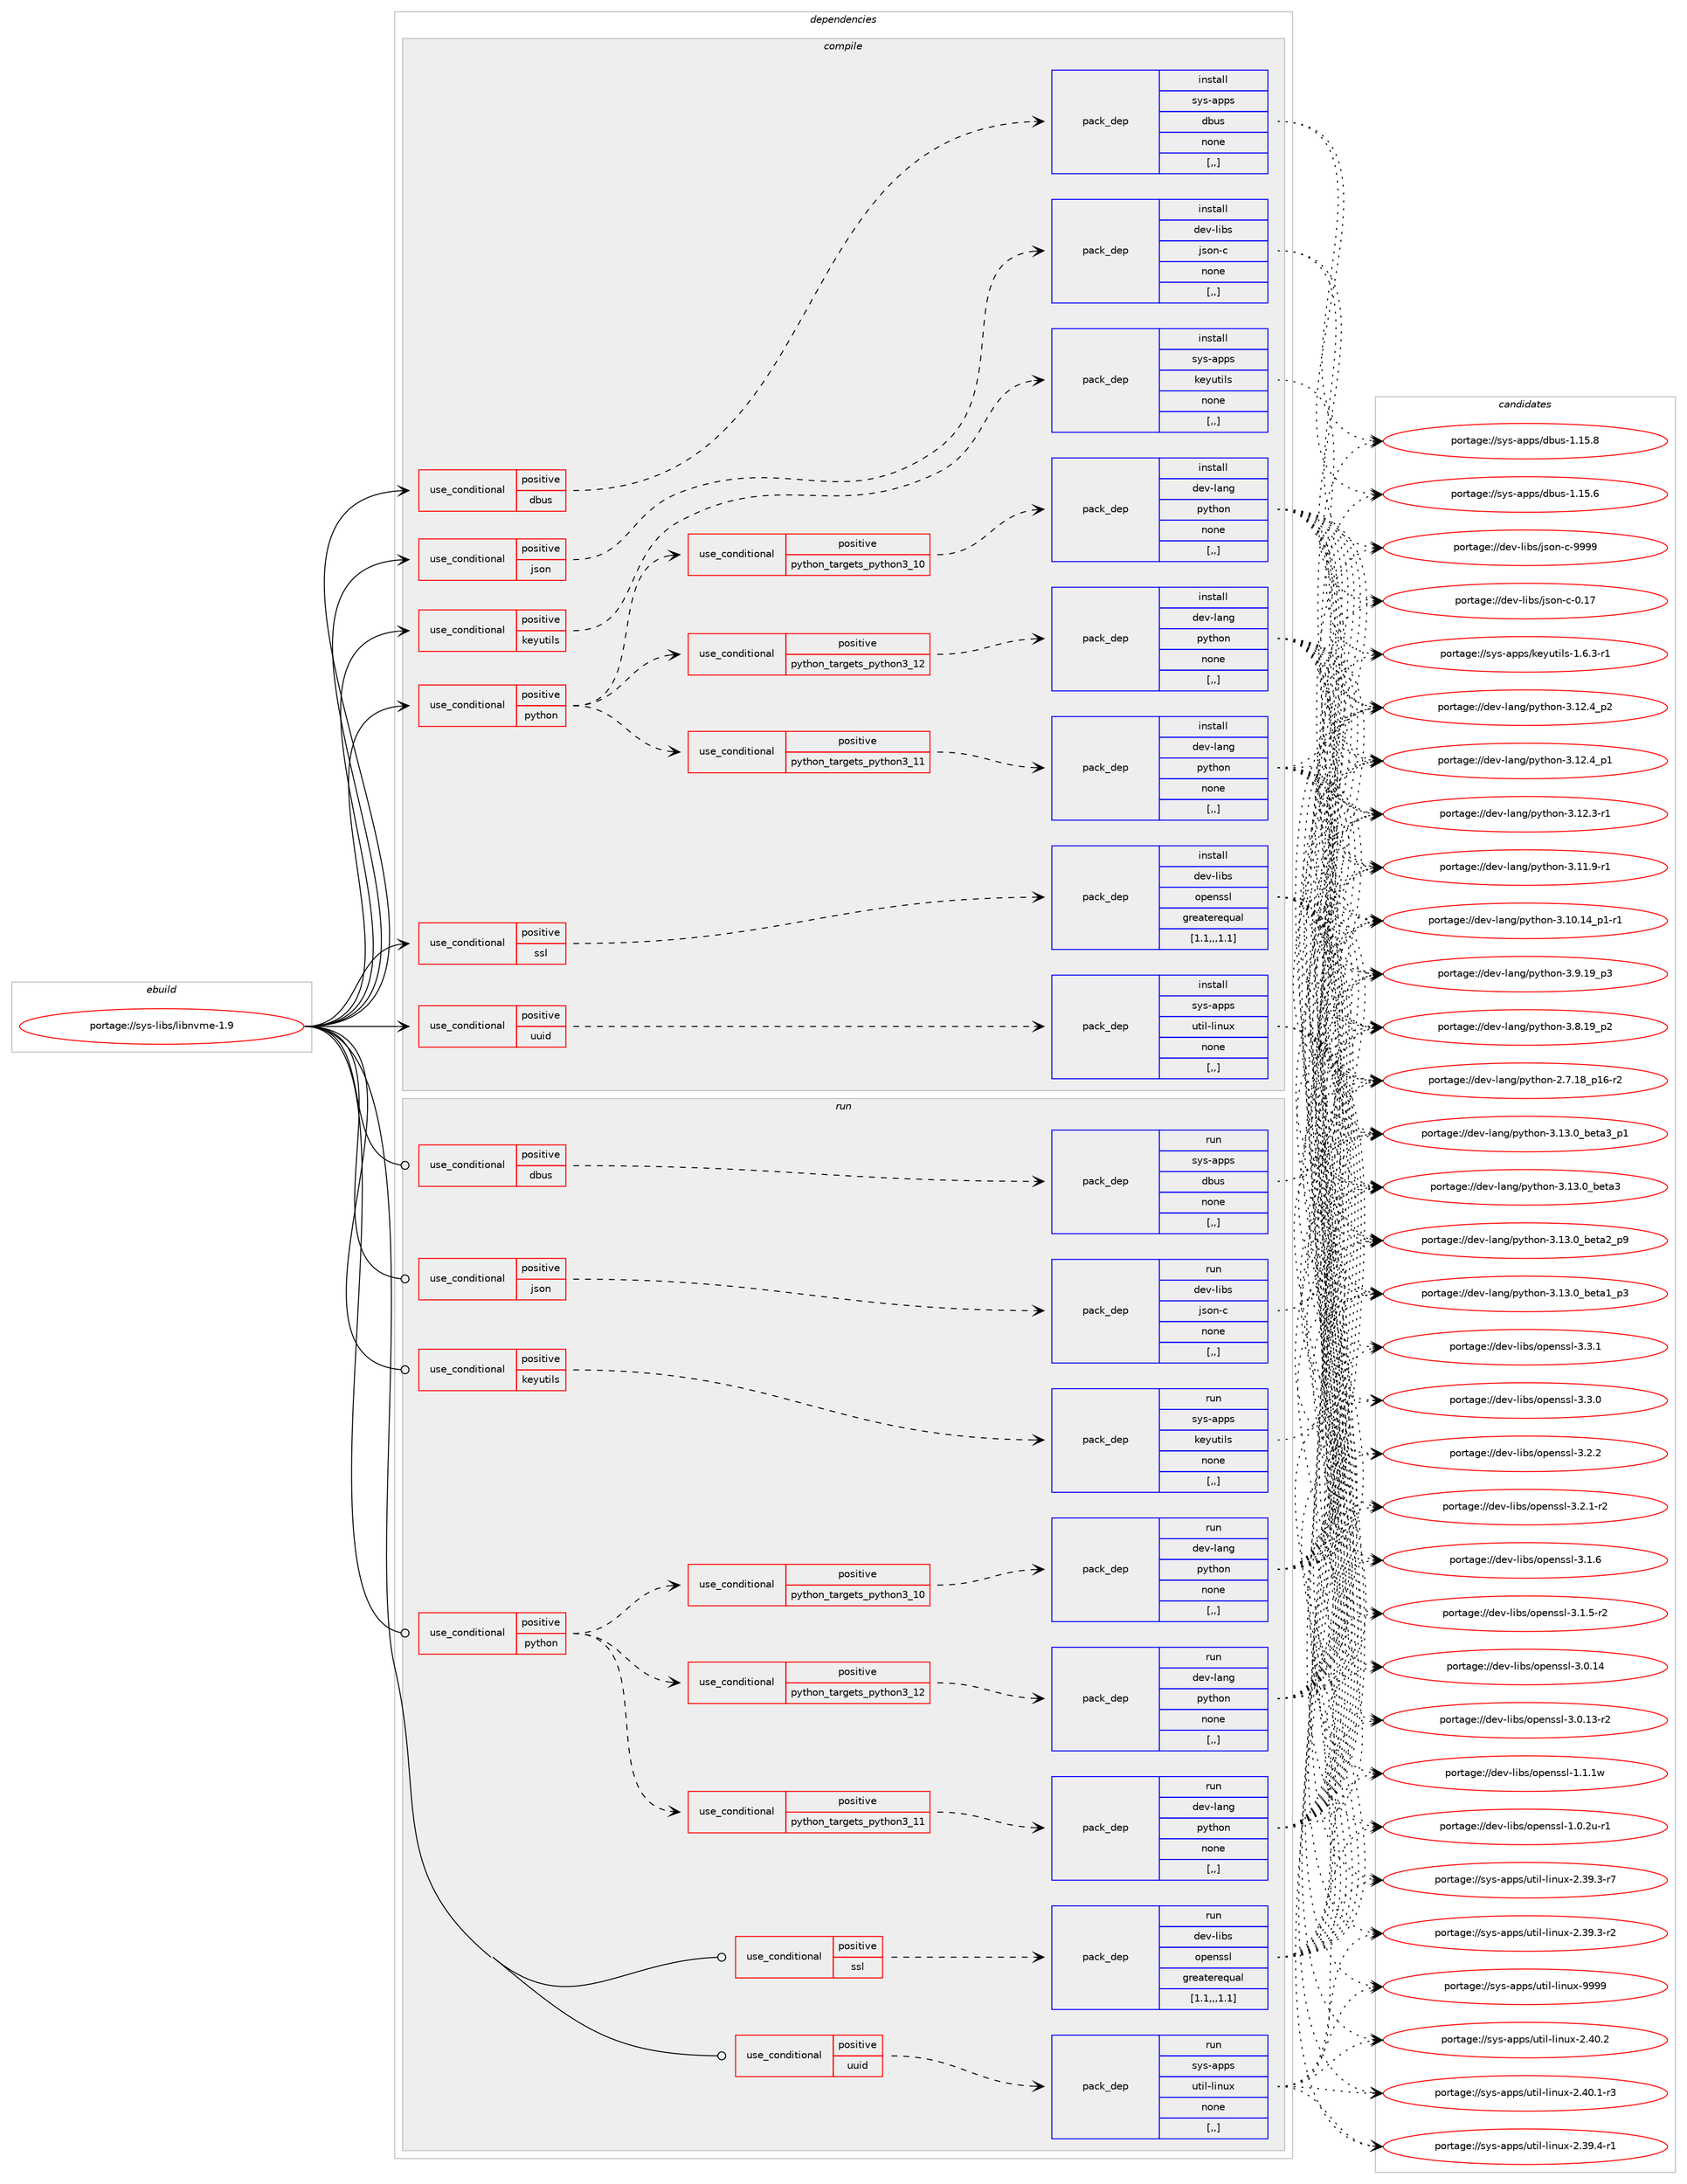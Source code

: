 digraph prolog {

# *************
# Graph options
# *************

newrank=true;
concentrate=true;
compound=true;
graph [rankdir=LR,fontname=Helvetica,fontsize=10,ranksep=1.5];#, ranksep=2.5, nodesep=0.2];
edge  [arrowhead=vee];
node  [fontname=Helvetica,fontsize=10];

# **********
# The ebuild
# **********

subgraph cluster_leftcol {
color=gray;
label=<<i>ebuild</i>>;
id [label="portage://sys-libs/libnvme-1.9", color=red, width=4, href="../sys-libs/libnvme-1.9.svg"];
}

# ****************
# The dependencies
# ****************

subgraph cluster_midcol {
color=gray;
label=<<i>dependencies</i>>;
subgraph cluster_compile {
fillcolor="#eeeeee";
style=filled;
label=<<i>compile</i>>;
subgraph cond116895 {
dependency438656 [label=<<TABLE BORDER="0" CELLBORDER="1" CELLSPACING="0" CELLPADDING="4"><TR><TD ROWSPAN="3" CELLPADDING="10">use_conditional</TD></TR><TR><TD>positive</TD></TR><TR><TD>dbus</TD></TR></TABLE>>, shape=none, color=red];
subgraph pack318756 {
dependency438657 [label=<<TABLE BORDER="0" CELLBORDER="1" CELLSPACING="0" CELLPADDING="4" WIDTH="220"><TR><TD ROWSPAN="6" CELLPADDING="30">pack_dep</TD></TR><TR><TD WIDTH="110">install</TD></TR><TR><TD>sys-apps</TD></TR><TR><TD>dbus</TD></TR><TR><TD>none</TD></TR><TR><TD>[,,]</TD></TR></TABLE>>, shape=none, color=blue];
}
dependency438656:e -> dependency438657:w [weight=20,style="dashed",arrowhead="vee"];
}
id:e -> dependency438656:w [weight=20,style="solid",arrowhead="vee"];
subgraph cond116896 {
dependency438658 [label=<<TABLE BORDER="0" CELLBORDER="1" CELLSPACING="0" CELLPADDING="4"><TR><TD ROWSPAN="3" CELLPADDING="10">use_conditional</TD></TR><TR><TD>positive</TD></TR><TR><TD>json</TD></TR></TABLE>>, shape=none, color=red];
subgraph pack318757 {
dependency438659 [label=<<TABLE BORDER="0" CELLBORDER="1" CELLSPACING="0" CELLPADDING="4" WIDTH="220"><TR><TD ROWSPAN="6" CELLPADDING="30">pack_dep</TD></TR><TR><TD WIDTH="110">install</TD></TR><TR><TD>dev-libs</TD></TR><TR><TD>json-c</TD></TR><TR><TD>none</TD></TR><TR><TD>[,,]</TD></TR></TABLE>>, shape=none, color=blue];
}
dependency438658:e -> dependency438659:w [weight=20,style="dashed",arrowhead="vee"];
}
id:e -> dependency438658:w [weight=20,style="solid",arrowhead="vee"];
subgraph cond116897 {
dependency438660 [label=<<TABLE BORDER="0" CELLBORDER="1" CELLSPACING="0" CELLPADDING="4"><TR><TD ROWSPAN="3" CELLPADDING="10">use_conditional</TD></TR><TR><TD>positive</TD></TR><TR><TD>keyutils</TD></TR></TABLE>>, shape=none, color=red];
subgraph pack318758 {
dependency438661 [label=<<TABLE BORDER="0" CELLBORDER="1" CELLSPACING="0" CELLPADDING="4" WIDTH="220"><TR><TD ROWSPAN="6" CELLPADDING="30">pack_dep</TD></TR><TR><TD WIDTH="110">install</TD></TR><TR><TD>sys-apps</TD></TR><TR><TD>keyutils</TD></TR><TR><TD>none</TD></TR><TR><TD>[,,]</TD></TR></TABLE>>, shape=none, color=blue];
}
dependency438660:e -> dependency438661:w [weight=20,style="dashed",arrowhead="vee"];
}
id:e -> dependency438660:w [weight=20,style="solid",arrowhead="vee"];
subgraph cond116898 {
dependency438662 [label=<<TABLE BORDER="0" CELLBORDER="1" CELLSPACING="0" CELLPADDING="4"><TR><TD ROWSPAN="3" CELLPADDING="10">use_conditional</TD></TR><TR><TD>positive</TD></TR><TR><TD>python</TD></TR></TABLE>>, shape=none, color=red];
subgraph cond116899 {
dependency438663 [label=<<TABLE BORDER="0" CELLBORDER="1" CELLSPACING="0" CELLPADDING="4"><TR><TD ROWSPAN="3" CELLPADDING="10">use_conditional</TD></TR><TR><TD>positive</TD></TR><TR><TD>python_targets_python3_10</TD></TR></TABLE>>, shape=none, color=red];
subgraph pack318759 {
dependency438664 [label=<<TABLE BORDER="0" CELLBORDER="1" CELLSPACING="0" CELLPADDING="4" WIDTH="220"><TR><TD ROWSPAN="6" CELLPADDING="30">pack_dep</TD></TR><TR><TD WIDTH="110">install</TD></TR><TR><TD>dev-lang</TD></TR><TR><TD>python</TD></TR><TR><TD>none</TD></TR><TR><TD>[,,]</TD></TR></TABLE>>, shape=none, color=blue];
}
dependency438663:e -> dependency438664:w [weight=20,style="dashed",arrowhead="vee"];
}
dependency438662:e -> dependency438663:w [weight=20,style="dashed",arrowhead="vee"];
subgraph cond116900 {
dependency438665 [label=<<TABLE BORDER="0" CELLBORDER="1" CELLSPACING="0" CELLPADDING="4"><TR><TD ROWSPAN="3" CELLPADDING="10">use_conditional</TD></TR><TR><TD>positive</TD></TR><TR><TD>python_targets_python3_11</TD></TR></TABLE>>, shape=none, color=red];
subgraph pack318760 {
dependency438666 [label=<<TABLE BORDER="0" CELLBORDER="1" CELLSPACING="0" CELLPADDING="4" WIDTH="220"><TR><TD ROWSPAN="6" CELLPADDING="30">pack_dep</TD></TR><TR><TD WIDTH="110">install</TD></TR><TR><TD>dev-lang</TD></TR><TR><TD>python</TD></TR><TR><TD>none</TD></TR><TR><TD>[,,]</TD></TR></TABLE>>, shape=none, color=blue];
}
dependency438665:e -> dependency438666:w [weight=20,style="dashed",arrowhead="vee"];
}
dependency438662:e -> dependency438665:w [weight=20,style="dashed",arrowhead="vee"];
subgraph cond116901 {
dependency438667 [label=<<TABLE BORDER="0" CELLBORDER="1" CELLSPACING="0" CELLPADDING="4"><TR><TD ROWSPAN="3" CELLPADDING="10">use_conditional</TD></TR><TR><TD>positive</TD></TR><TR><TD>python_targets_python3_12</TD></TR></TABLE>>, shape=none, color=red];
subgraph pack318761 {
dependency438668 [label=<<TABLE BORDER="0" CELLBORDER="1" CELLSPACING="0" CELLPADDING="4" WIDTH="220"><TR><TD ROWSPAN="6" CELLPADDING="30">pack_dep</TD></TR><TR><TD WIDTH="110">install</TD></TR><TR><TD>dev-lang</TD></TR><TR><TD>python</TD></TR><TR><TD>none</TD></TR><TR><TD>[,,]</TD></TR></TABLE>>, shape=none, color=blue];
}
dependency438667:e -> dependency438668:w [weight=20,style="dashed",arrowhead="vee"];
}
dependency438662:e -> dependency438667:w [weight=20,style="dashed",arrowhead="vee"];
}
id:e -> dependency438662:w [weight=20,style="solid",arrowhead="vee"];
subgraph cond116902 {
dependency438669 [label=<<TABLE BORDER="0" CELLBORDER="1" CELLSPACING="0" CELLPADDING="4"><TR><TD ROWSPAN="3" CELLPADDING="10">use_conditional</TD></TR><TR><TD>positive</TD></TR><TR><TD>ssl</TD></TR></TABLE>>, shape=none, color=red];
subgraph pack318762 {
dependency438670 [label=<<TABLE BORDER="0" CELLBORDER="1" CELLSPACING="0" CELLPADDING="4" WIDTH="220"><TR><TD ROWSPAN="6" CELLPADDING="30">pack_dep</TD></TR><TR><TD WIDTH="110">install</TD></TR><TR><TD>dev-libs</TD></TR><TR><TD>openssl</TD></TR><TR><TD>greaterequal</TD></TR><TR><TD>[1.1,,,1.1]</TD></TR></TABLE>>, shape=none, color=blue];
}
dependency438669:e -> dependency438670:w [weight=20,style="dashed",arrowhead="vee"];
}
id:e -> dependency438669:w [weight=20,style="solid",arrowhead="vee"];
subgraph cond116903 {
dependency438671 [label=<<TABLE BORDER="0" CELLBORDER="1" CELLSPACING="0" CELLPADDING="4"><TR><TD ROWSPAN="3" CELLPADDING="10">use_conditional</TD></TR><TR><TD>positive</TD></TR><TR><TD>uuid</TD></TR></TABLE>>, shape=none, color=red];
subgraph pack318763 {
dependency438672 [label=<<TABLE BORDER="0" CELLBORDER="1" CELLSPACING="0" CELLPADDING="4" WIDTH="220"><TR><TD ROWSPAN="6" CELLPADDING="30">pack_dep</TD></TR><TR><TD WIDTH="110">install</TD></TR><TR><TD>sys-apps</TD></TR><TR><TD>util-linux</TD></TR><TR><TD>none</TD></TR><TR><TD>[,,]</TD></TR></TABLE>>, shape=none, color=blue];
}
dependency438671:e -> dependency438672:w [weight=20,style="dashed",arrowhead="vee"];
}
id:e -> dependency438671:w [weight=20,style="solid",arrowhead="vee"];
}
subgraph cluster_compileandrun {
fillcolor="#eeeeee";
style=filled;
label=<<i>compile and run</i>>;
}
subgraph cluster_run {
fillcolor="#eeeeee";
style=filled;
label=<<i>run</i>>;
subgraph cond116904 {
dependency438673 [label=<<TABLE BORDER="0" CELLBORDER="1" CELLSPACING="0" CELLPADDING="4"><TR><TD ROWSPAN="3" CELLPADDING="10">use_conditional</TD></TR><TR><TD>positive</TD></TR><TR><TD>dbus</TD></TR></TABLE>>, shape=none, color=red];
subgraph pack318764 {
dependency438674 [label=<<TABLE BORDER="0" CELLBORDER="1" CELLSPACING="0" CELLPADDING="4" WIDTH="220"><TR><TD ROWSPAN="6" CELLPADDING="30">pack_dep</TD></TR><TR><TD WIDTH="110">run</TD></TR><TR><TD>sys-apps</TD></TR><TR><TD>dbus</TD></TR><TR><TD>none</TD></TR><TR><TD>[,,]</TD></TR></TABLE>>, shape=none, color=blue];
}
dependency438673:e -> dependency438674:w [weight=20,style="dashed",arrowhead="vee"];
}
id:e -> dependency438673:w [weight=20,style="solid",arrowhead="odot"];
subgraph cond116905 {
dependency438675 [label=<<TABLE BORDER="0" CELLBORDER="1" CELLSPACING="0" CELLPADDING="4"><TR><TD ROWSPAN="3" CELLPADDING="10">use_conditional</TD></TR><TR><TD>positive</TD></TR><TR><TD>json</TD></TR></TABLE>>, shape=none, color=red];
subgraph pack318765 {
dependency438676 [label=<<TABLE BORDER="0" CELLBORDER="1" CELLSPACING="0" CELLPADDING="4" WIDTH="220"><TR><TD ROWSPAN="6" CELLPADDING="30">pack_dep</TD></TR><TR><TD WIDTH="110">run</TD></TR><TR><TD>dev-libs</TD></TR><TR><TD>json-c</TD></TR><TR><TD>none</TD></TR><TR><TD>[,,]</TD></TR></TABLE>>, shape=none, color=blue];
}
dependency438675:e -> dependency438676:w [weight=20,style="dashed",arrowhead="vee"];
}
id:e -> dependency438675:w [weight=20,style="solid",arrowhead="odot"];
subgraph cond116906 {
dependency438677 [label=<<TABLE BORDER="0" CELLBORDER="1" CELLSPACING="0" CELLPADDING="4"><TR><TD ROWSPAN="3" CELLPADDING="10">use_conditional</TD></TR><TR><TD>positive</TD></TR><TR><TD>keyutils</TD></TR></TABLE>>, shape=none, color=red];
subgraph pack318766 {
dependency438678 [label=<<TABLE BORDER="0" CELLBORDER="1" CELLSPACING="0" CELLPADDING="4" WIDTH="220"><TR><TD ROWSPAN="6" CELLPADDING="30">pack_dep</TD></TR><TR><TD WIDTH="110">run</TD></TR><TR><TD>sys-apps</TD></TR><TR><TD>keyutils</TD></TR><TR><TD>none</TD></TR><TR><TD>[,,]</TD></TR></TABLE>>, shape=none, color=blue];
}
dependency438677:e -> dependency438678:w [weight=20,style="dashed",arrowhead="vee"];
}
id:e -> dependency438677:w [weight=20,style="solid",arrowhead="odot"];
subgraph cond116907 {
dependency438679 [label=<<TABLE BORDER="0" CELLBORDER="1" CELLSPACING="0" CELLPADDING="4"><TR><TD ROWSPAN="3" CELLPADDING="10">use_conditional</TD></TR><TR><TD>positive</TD></TR><TR><TD>python</TD></TR></TABLE>>, shape=none, color=red];
subgraph cond116908 {
dependency438680 [label=<<TABLE BORDER="0" CELLBORDER="1" CELLSPACING="0" CELLPADDING="4"><TR><TD ROWSPAN="3" CELLPADDING="10">use_conditional</TD></TR><TR><TD>positive</TD></TR><TR><TD>python_targets_python3_10</TD></TR></TABLE>>, shape=none, color=red];
subgraph pack318767 {
dependency438681 [label=<<TABLE BORDER="0" CELLBORDER="1" CELLSPACING="0" CELLPADDING="4" WIDTH="220"><TR><TD ROWSPAN="6" CELLPADDING="30">pack_dep</TD></TR><TR><TD WIDTH="110">run</TD></TR><TR><TD>dev-lang</TD></TR><TR><TD>python</TD></TR><TR><TD>none</TD></TR><TR><TD>[,,]</TD></TR></TABLE>>, shape=none, color=blue];
}
dependency438680:e -> dependency438681:w [weight=20,style="dashed",arrowhead="vee"];
}
dependency438679:e -> dependency438680:w [weight=20,style="dashed",arrowhead="vee"];
subgraph cond116909 {
dependency438682 [label=<<TABLE BORDER="0" CELLBORDER="1" CELLSPACING="0" CELLPADDING="4"><TR><TD ROWSPAN="3" CELLPADDING="10">use_conditional</TD></TR><TR><TD>positive</TD></TR><TR><TD>python_targets_python3_11</TD></TR></TABLE>>, shape=none, color=red];
subgraph pack318768 {
dependency438683 [label=<<TABLE BORDER="0" CELLBORDER="1" CELLSPACING="0" CELLPADDING="4" WIDTH="220"><TR><TD ROWSPAN="6" CELLPADDING="30">pack_dep</TD></TR><TR><TD WIDTH="110">run</TD></TR><TR><TD>dev-lang</TD></TR><TR><TD>python</TD></TR><TR><TD>none</TD></TR><TR><TD>[,,]</TD></TR></TABLE>>, shape=none, color=blue];
}
dependency438682:e -> dependency438683:w [weight=20,style="dashed",arrowhead="vee"];
}
dependency438679:e -> dependency438682:w [weight=20,style="dashed",arrowhead="vee"];
subgraph cond116910 {
dependency438684 [label=<<TABLE BORDER="0" CELLBORDER="1" CELLSPACING="0" CELLPADDING="4"><TR><TD ROWSPAN="3" CELLPADDING="10">use_conditional</TD></TR><TR><TD>positive</TD></TR><TR><TD>python_targets_python3_12</TD></TR></TABLE>>, shape=none, color=red];
subgraph pack318769 {
dependency438685 [label=<<TABLE BORDER="0" CELLBORDER="1" CELLSPACING="0" CELLPADDING="4" WIDTH="220"><TR><TD ROWSPAN="6" CELLPADDING="30">pack_dep</TD></TR><TR><TD WIDTH="110">run</TD></TR><TR><TD>dev-lang</TD></TR><TR><TD>python</TD></TR><TR><TD>none</TD></TR><TR><TD>[,,]</TD></TR></TABLE>>, shape=none, color=blue];
}
dependency438684:e -> dependency438685:w [weight=20,style="dashed",arrowhead="vee"];
}
dependency438679:e -> dependency438684:w [weight=20,style="dashed",arrowhead="vee"];
}
id:e -> dependency438679:w [weight=20,style="solid",arrowhead="odot"];
subgraph cond116911 {
dependency438686 [label=<<TABLE BORDER="0" CELLBORDER="1" CELLSPACING="0" CELLPADDING="4"><TR><TD ROWSPAN="3" CELLPADDING="10">use_conditional</TD></TR><TR><TD>positive</TD></TR><TR><TD>ssl</TD></TR></TABLE>>, shape=none, color=red];
subgraph pack318770 {
dependency438687 [label=<<TABLE BORDER="0" CELLBORDER="1" CELLSPACING="0" CELLPADDING="4" WIDTH="220"><TR><TD ROWSPAN="6" CELLPADDING="30">pack_dep</TD></TR><TR><TD WIDTH="110">run</TD></TR><TR><TD>dev-libs</TD></TR><TR><TD>openssl</TD></TR><TR><TD>greaterequal</TD></TR><TR><TD>[1.1,,,1.1]</TD></TR></TABLE>>, shape=none, color=blue];
}
dependency438686:e -> dependency438687:w [weight=20,style="dashed",arrowhead="vee"];
}
id:e -> dependency438686:w [weight=20,style="solid",arrowhead="odot"];
subgraph cond116912 {
dependency438688 [label=<<TABLE BORDER="0" CELLBORDER="1" CELLSPACING="0" CELLPADDING="4"><TR><TD ROWSPAN="3" CELLPADDING="10">use_conditional</TD></TR><TR><TD>positive</TD></TR><TR><TD>uuid</TD></TR></TABLE>>, shape=none, color=red];
subgraph pack318771 {
dependency438689 [label=<<TABLE BORDER="0" CELLBORDER="1" CELLSPACING="0" CELLPADDING="4" WIDTH="220"><TR><TD ROWSPAN="6" CELLPADDING="30">pack_dep</TD></TR><TR><TD WIDTH="110">run</TD></TR><TR><TD>sys-apps</TD></TR><TR><TD>util-linux</TD></TR><TR><TD>none</TD></TR><TR><TD>[,,]</TD></TR></TABLE>>, shape=none, color=blue];
}
dependency438688:e -> dependency438689:w [weight=20,style="dashed",arrowhead="vee"];
}
id:e -> dependency438688:w [weight=20,style="solid",arrowhead="odot"];
}
}

# **************
# The candidates
# **************

subgraph cluster_choices {
rank=same;
color=gray;
label=<<i>candidates</i>>;

subgraph choice318756 {
color=black;
nodesep=1;
choice1151211154597112112115471009811711545494649534656 [label="portage://sys-apps/dbus-1.15.8", color=red, width=4,href="../sys-apps/dbus-1.15.8.svg"];
choice1151211154597112112115471009811711545494649534654 [label="portage://sys-apps/dbus-1.15.6", color=red, width=4,href="../sys-apps/dbus-1.15.6.svg"];
dependency438657:e -> choice1151211154597112112115471009811711545494649534656:w [style=dotted,weight="100"];
dependency438657:e -> choice1151211154597112112115471009811711545494649534654:w [style=dotted,weight="100"];
}
subgraph choice318757 {
color=black;
nodesep=1;
choice10010111845108105981154710611511111045994557575757 [label="portage://dev-libs/json-c-9999", color=red, width=4,href="../dev-libs/json-c-9999.svg"];
choice10010111845108105981154710611511111045994548464955 [label="portage://dev-libs/json-c-0.17", color=red, width=4,href="../dev-libs/json-c-0.17.svg"];
dependency438659:e -> choice10010111845108105981154710611511111045994557575757:w [style=dotted,weight="100"];
dependency438659:e -> choice10010111845108105981154710611511111045994548464955:w [style=dotted,weight="100"];
}
subgraph choice318758 {
color=black;
nodesep=1;
choice1151211154597112112115471071011211171161051081154549465446514511449 [label="portage://sys-apps/keyutils-1.6.3-r1", color=red, width=4,href="../sys-apps/keyutils-1.6.3-r1.svg"];
dependency438661:e -> choice1151211154597112112115471071011211171161051081154549465446514511449:w [style=dotted,weight="100"];
}
subgraph choice318759 {
color=black;
nodesep=1;
choice10010111845108971101034711212111610411111045514649514648959810111697519511249 [label="portage://dev-lang/python-3.13.0_beta3_p1", color=red, width=4,href="../dev-lang/python-3.13.0_beta3_p1.svg"];
choice1001011184510897110103471121211161041111104551464951464895981011169751 [label="portage://dev-lang/python-3.13.0_beta3", color=red, width=4,href="../dev-lang/python-3.13.0_beta3.svg"];
choice10010111845108971101034711212111610411111045514649514648959810111697509511257 [label="portage://dev-lang/python-3.13.0_beta2_p9", color=red, width=4,href="../dev-lang/python-3.13.0_beta2_p9.svg"];
choice10010111845108971101034711212111610411111045514649514648959810111697499511251 [label="portage://dev-lang/python-3.13.0_beta1_p3", color=red, width=4,href="../dev-lang/python-3.13.0_beta1_p3.svg"];
choice100101118451089711010347112121116104111110455146495046529511250 [label="portage://dev-lang/python-3.12.4_p2", color=red, width=4,href="../dev-lang/python-3.12.4_p2.svg"];
choice100101118451089711010347112121116104111110455146495046529511249 [label="portage://dev-lang/python-3.12.4_p1", color=red, width=4,href="../dev-lang/python-3.12.4_p1.svg"];
choice100101118451089711010347112121116104111110455146495046514511449 [label="portage://dev-lang/python-3.12.3-r1", color=red, width=4,href="../dev-lang/python-3.12.3-r1.svg"];
choice100101118451089711010347112121116104111110455146494946574511449 [label="portage://dev-lang/python-3.11.9-r1", color=red, width=4,href="../dev-lang/python-3.11.9-r1.svg"];
choice100101118451089711010347112121116104111110455146494846495295112494511449 [label="portage://dev-lang/python-3.10.14_p1-r1", color=red, width=4,href="../dev-lang/python-3.10.14_p1-r1.svg"];
choice100101118451089711010347112121116104111110455146574649579511251 [label="portage://dev-lang/python-3.9.19_p3", color=red, width=4,href="../dev-lang/python-3.9.19_p3.svg"];
choice100101118451089711010347112121116104111110455146564649579511250 [label="portage://dev-lang/python-3.8.19_p2", color=red, width=4,href="../dev-lang/python-3.8.19_p2.svg"];
choice100101118451089711010347112121116104111110455046554649569511249544511450 [label="portage://dev-lang/python-2.7.18_p16-r2", color=red, width=4,href="../dev-lang/python-2.7.18_p16-r2.svg"];
dependency438664:e -> choice10010111845108971101034711212111610411111045514649514648959810111697519511249:w [style=dotted,weight="100"];
dependency438664:e -> choice1001011184510897110103471121211161041111104551464951464895981011169751:w [style=dotted,weight="100"];
dependency438664:e -> choice10010111845108971101034711212111610411111045514649514648959810111697509511257:w [style=dotted,weight="100"];
dependency438664:e -> choice10010111845108971101034711212111610411111045514649514648959810111697499511251:w [style=dotted,weight="100"];
dependency438664:e -> choice100101118451089711010347112121116104111110455146495046529511250:w [style=dotted,weight="100"];
dependency438664:e -> choice100101118451089711010347112121116104111110455146495046529511249:w [style=dotted,weight="100"];
dependency438664:e -> choice100101118451089711010347112121116104111110455146495046514511449:w [style=dotted,weight="100"];
dependency438664:e -> choice100101118451089711010347112121116104111110455146494946574511449:w [style=dotted,weight="100"];
dependency438664:e -> choice100101118451089711010347112121116104111110455146494846495295112494511449:w [style=dotted,weight="100"];
dependency438664:e -> choice100101118451089711010347112121116104111110455146574649579511251:w [style=dotted,weight="100"];
dependency438664:e -> choice100101118451089711010347112121116104111110455146564649579511250:w [style=dotted,weight="100"];
dependency438664:e -> choice100101118451089711010347112121116104111110455046554649569511249544511450:w [style=dotted,weight="100"];
}
subgraph choice318760 {
color=black;
nodesep=1;
choice10010111845108971101034711212111610411111045514649514648959810111697519511249 [label="portage://dev-lang/python-3.13.0_beta3_p1", color=red, width=4,href="../dev-lang/python-3.13.0_beta3_p1.svg"];
choice1001011184510897110103471121211161041111104551464951464895981011169751 [label="portage://dev-lang/python-3.13.0_beta3", color=red, width=4,href="../dev-lang/python-3.13.0_beta3.svg"];
choice10010111845108971101034711212111610411111045514649514648959810111697509511257 [label="portage://dev-lang/python-3.13.0_beta2_p9", color=red, width=4,href="../dev-lang/python-3.13.0_beta2_p9.svg"];
choice10010111845108971101034711212111610411111045514649514648959810111697499511251 [label="portage://dev-lang/python-3.13.0_beta1_p3", color=red, width=4,href="../dev-lang/python-3.13.0_beta1_p3.svg"];
choice100101118451089711010347112121116104111110455146495046529511250 [label="portage://dev-lang/python-3.12.4_p2", color=red, width=4,href="../dev-lang/python-3.12.4_p2.svg"];
choice100101118451089711010347112121116104111110455146495046529511249 [label="portage://dev-lang/python-3.12.4_p1", color=red, width=4,href="../dev-lang/python-3.12.4_p1.svg"];
choice100101118451089711010347112121116104111110455146495046514511449 [label="portage://dev-lang/python-3.12.3-r1", color=red, width=4,href="../dev-lang/python-3.12.3-r1.svg"];
choice100101118451089711010347112121116104111110455146494946574511449 [label="portage://dev-lang/python-3.11.9-r1", color=red, width=4,href="../dev-lang/python-3.11.9-r1.svg"];
choice100101118451089711010347112121116104111110455146494846495295112494511449 [label="portage://dev-lang/python-3.10.14_p1-r1", color=red, width=4,href="../dev-lang/python-3.10.14_p1-r1.svg"];
choice100101118451089711010347112121116104111110455146574649579511251 [label="portage://dev-lang/python-3.9.19_p3", color=red, width=4,href="../dev-lang/python-3.9.19_p3.svg"];
choice100101118451089711010347112121116104111110455146564649579511250 [label="portage://dev-lang/python-3.8.19_p2", color=red, width=4,href="../dev-lang/python-3.8.19_p2.svg"];
choice100101118451089711010347112121116104111110455046554649569511249544511450 [label="portage://dev-lang/python-2.7.18_p16-r2", color=red, width=4,href="../dev-lang/python-2.7.18_p16-r2.svg"];
dependency438666:e -> choice10010111845108971101034711212111610411111045514649514648959810111697519511249:w [style=dotted,weight="100"];
dependency438666:e -> choice1001011184510897110103471121211161041111104551464951464895981011169751:w [style=dotted,weight="100"];
dependency438666:e -> choice10010111845108971101034711212111610411111045514649514648959810111697509511257:w [style=dotted,weight="100"];
dependency438666:e -> choice10010111845108971101034711212111610411111045514649514648959810111697499511251:w [style=dotted,weight="100"];
dependency438666:e -> choice100101118451089711010347112121116104111110455146495046529511250:w [style=dotted,weight="100"];
dependency438666:e -> choice100101118451089711010347112121116104111110455146495046529511249:w [style=dotted,weight="100"];
dependency438666:e -> choice100101118451089711010347112121116104111110455146495046514511449:w [style=dotted,weight="100"];
dependency438666:e -> choice100101118451089711010347112121116104111110455146494946574511449:w [style=dotted,weight="100"];
dependency438666:e -> choice100101118451089711010347112121116104111110455146494846495295112494511449:w [style=dotted,weight="100"];
dependency438666:e -> choice100101118451089711010347112121116104111110455146574649579511251:w [style=dotted,weight="100"];
dependency438666:e -> choice100101118451089711010347112121116104111110455146564649579511250:w [style=dotted,weight="100"];
dependency438666:e -> choice100101118451089711010347112121116104111110455046554649569511249544511450:w [style=dotted,weight="100"];
}
subgraph choice318761 {
color=black;
nodesep=1;
choice10010111845108971101034711212111610411111045514649514648959810111697519511249 [label="portage://dev-lang/python-3.13.0_beta3_p1", color=red, width=4,href="../dev-lang/python-3.13.0_beta3_p1.svg"];
choice1001011184510897110103471121211161041111104551464951464895981011169751 [label="portage://dev-lang/python-3.13.0_beta3", color=red, width=4,href="../dev-lang/python-3.13.0_beta3.svg"];
choice10010111845108971101034711212111610411111045514649514648959810111697509511257 [label="portage://dev-lang/python-3.13.0_beta2_p9", color=red, width=4,href="../dev-lang/python-3.13.0_beta2_p9.svg"];
choice10010111845108971101034711212111610411111045514649514648959810111697499511251 [label="portage://dev-lang/python-3.13.0_beta1_p3", color=red, width=4,href="../dev-lang/python-3.13.0_beta1_p3.svg"];
choice100101118451089711010347112121116104111110455146495046529511250 [label="portage://dev-lang/python-3.12.4_p2", color=red, width=4,href="../dev-lang/python-3.12.4_p2.svg"];
choice100101118451089711010347112121116104111110455146495046529511249 [label="portage://dev-lang/python-3.12.4_p1", color=red, width=4,href="../dev-lang/python-3.12.4_p1.svg"];
choice100101118451089711010347112121116104111110455146495046514511449 [label="portage://dev-lang/python-3.12.3-r1", color=red, width=4,href="../dev-lang/python-3.12.3-r1.svg"];
choice100101118451089711010347112121116104111110455146494946574511449 [label="portage://dev-lang/python-3.11.9-r1", color=red, width=4,href="../dev-lang/python-3.11.9-r1.svg"];
choice100101118451089711010347112121116104111110455146494846495295112494511449 [label="portage://dev-lang/python-3.10.14_p1-r1", color=red, width=4,href="../dev-lang/python-3.10.14_p1-r1.svg"];
choice100101118451089711010347112121116104111110455146574649579511251 [label="portage://dev-lang/python-3.9.19_p3", color=red, width=4,href="../dev-lang/python-3.9.19_p3.svg"];
choice100101118451089711010347112121116104111110455146564649579511250 [label="portage://dev-lang/python-3.8.19_p2", color=red, width=4,href="../dev-lang/python-3.8.19_p2.svg"];
choice100101118451089711010347112121116104111110455046554649569511249544511450 [label="portage://dev-lang/python-2.7.18_p16-r2", color=red, width=4,href="../dev-lang/python-2.7.18_p16-r2.svg"];
dependency438668:e -> choice10010111845108971101034711212111610411111045514649514648959810111697519511249:w [style=dotted,weight="100"];
dependency438668:e -> choice1001011184510897110103471121211161041111104551464951464895981011169751:w [style=dotted,weight="100"];
dependency438668:e -> choice10010111845108971101034711212111610411111045514649514648959810111697509511257:w [style=dotted,weight="100"];
dependency438668:e -> choice10010111845108971101034711212111610411111045514649514648959810111697499511251:w [style=dotted,weight="100"];
dependency438668:e -> choice100101118451089711010347112121116104111110455146495046529511250:w [style=dotted,weight="100"];
dependency438668:e -> choice100101118451089711010347112121116104111110455146495046529511249:w [style=dotted,weight="100"];
dependency438668:e -> choice100101118451089711010347112121116104111110455146495046514511449:w [style=dotted,weight="100"];
dependency438668:e -> choice100101118451089711010347112121116104111110455146494946574511449:w [style=dotted,weight="100"];
dependency438668:e -> choice100101118451089711010347112121116104111110455146494846495295112494511449:w [style=dotted,weight="100"];
dependency438668:e -> choice100101118451089711010347112121116104111110455146574649579511251:w [style=dotted,weight="100"];
dependency438668:e -> choice100101118451089711010347112121116104111110455146564649579511250:w [style=dotted,weight="100"];
dependency438668:e -> choice100101118451089711010347112121116104111110455046554649569511249544511450:w [style=dotted,weight="100"];
}
subgraph choice318762 {
color=black;
nodesep=1;
choice100101118451081059811547111112101110115115108455146514649 [label="portage://dev-libs/openssl-3.3.1", color=red, width=4,href="../dev-libs/openssl-3.3.1.svg"];
choice100101118451081059811547111112101110115115108455146514648 [label="portage://dev-libs/openssl-3.3.0", color=red, width=4,href="../dev-libs/openssl-3.3.0.svg"];
choice100101118451081059811547111112101110115115108455146504650 [label="portage://dev-libs/openssl-3.2.2", color=red, width=4,href="../dev-libs/openssl-3.2.2.svg"];
choice1001011184510810598115471111121011101151151084551465046494511450 [label="portage://dev-libs/openssl-3.2.1-r2", color=red, width=4,href="../dev-libs/openssl-3.2.1-r2.svg"];
choice100101118451081059811547111112101110115115108455146494654 [label="portage://dev-libs/openssl-3.1.6", color=red, width=4,href="../dev-libs/openssl-3.1.6.svg"];
choice1001011184510810598115471111121011101151151084551464946534511450 [label="portage://dev-libs/openssl-3.1.5-r2", color=red, width=4,href="../dev-libs/openssl-3.1.5-r2.svg"];
choice10010111845108105981154711111210111011511510845514648464952 [label="portage://dev-libs/openssl-3.0.14", color=red, width=4,href="../dev-libs/openssl-3.0.14.svg"];
choice100101118451081059811547111112101110115115108455146484649514511450 [label="portage://dev-libs/openssl-3.0.13-r2", color=red, width=4,href="../dev-libs/openssl-3.0.13-r2.svg"];
choice100101118451081059811547111112101110115115108454946494649119 [label="portage://dev-libs/openssl-1.1.1w", color=red, width=4,href="../dev-libs/openssl-1.1.1w.svg"];
choice1001011184510810598115471111121011101151151084549464846501174511449 [label="portage://dev-libs/openssl-1.0.2u-r1", color=red, width=4,href="../dev-libs/openssl-1.0.2u-r1.svg"];
dependency438670:e -> choice100101118451081059811547111112101110115115108455146514649:w [style=dotted,weight="100"];
dependency438670:e -> choice100101118451081059811547111112101110115115108455146514648:w [style=dotted,weight="100"];
dependency438670:e -> choice100101118451081059811547111112101110115115108455146504650:w [style=dotted,weight="100"];
dependency438670:e -> choice1001011184510810598115471111121011101151151084551465046494511450:w [style=dotted,weight="100"];
dependency438670:e -> choice100101118451081059811547111112101110115115108455146494654:w [style=dotted,weight="100"];
dependency438670:e -> choice1001011184510810598115471111121011101151151084551464946534511450:w [style=dotted,weight="100"];
dependency438670:e -> choice10010111845108105981154711111210111011511510845514648464952:w [style=dotted,weight="100"];
dependency438670:e -> choice100101118451081059811547111112101110115115108455146484649514511450:w [style=dotted,weight="100"];
dependency438670:e -> choice100101118451081059811547111112101110115115108454946494649119:w [style=dotted,weight="100"];
dependency438670:e -> choice1001011184510810598115471111121011101151151084549464846501174511449:w [style=dotted,weight="100"];
}
subgraph choice318763 {
color=black;
nodesep=1;
choice115121115459711211211547117116105108451081051101171204557575757 [label="portage://sys-apps/util-linux-9999", color=red, width=4,href="../sys-apps/util-linux-9999.svg"];
choice1151211154597112112115471171161051084510810511011712045504652484650 [label="portage://sys-apps/util-linux-2.40.2", color=red, width=4,href="../sys-apps/util-linux-2.40.2.svg"];
choice11512111545971121121154711711610510845108105110117120455046524846494511451 [label="portage://sys-apps/util-linux-2.40.1-r3", color=red, width=4,href="../sys-apps/util-linux-2.40.1-r3.svg"];
choice11512111545971121121154711711610510845108105110117120455046515746524511449 [label="portage://sys-apps/util-linux-2.39.4-r1", color=red, width=4,href="../sys-apps/util-linux-2.39.4-r1.svg"];
choice11512111545971121121154711711610510845108105110117120455046515746514511455 [label="portage://sys-apps/util-linux-2.39.3-r7", color=red, width=4,href="../sys-apps/util-linux-2.39.3-r7.svg"];
choice11512111545971121121154711711610510845108105110117120455046515746514511450 [label="portage://sys-apps/util-linux-2.39.3-r2", color=red, width=4,href="../sys-apps/util-linux-2.39.3-r2.svg"];
dependency438672:e -> choice115121115459711211211547117116105108451081051101171204557575757:w [style=dotted,weight="100"];
dependency438672:e -> choice1151211154597112112115471171161051084510810511011712045504652484650:w [style=dotted,weight="100"];
dependency438672:e -> choice11512111545971121121154711711610510845108105110117120455046524846494511451:w [style=dotted,weight="100"];
dependency438672:e -> choice11512111545971121121154711711610510845108105110117120455046515746524511449:w [style=dotted,weight="100"];
dependency438672:e -> choice11512111545971121121154711711610510845108105110117120455046515746514511455:w [style=dotted,weight="100"];
dependency438672:e -> choice11512111545971121121154711711610510845108105110117120455046515746514511450:w [style=dotted,weight="100"];
}
subgraph choice318764 {
color=black;
nodesep=1;
choice1151211154597112112115471009811711545494649534656 [label="portage://sys-apps/dbus-1.15.8", color=red, width=4,href="../sys-apps/dbus-1.15.8.svg"];
choice1151211154597112112115471009811711545494649534654 [label="portage://sys-apps/dbus-1.15.6", color=red, width=4,href="../sys-apps/dbus-1.15.6.svg"];
dependency438674:e -> choice1151211154597112112115471009811711545494649534656:w [style=dotted,weight="100"];
dependency438674:e -> choice1151211154597112112115471009811711545494649534654:w [style=dotted,weight="100"];
}
subgraph choice318765 {
color=black;
nodesep=1;
choice10010111845108105981154710611511111045994557575757 [label="portage://dev-libs/json-c-9999", color=red, width=4,href="../dev-libs/json-c-9999.svg"];
choice10010111845108105981154710611511111045994548464955 [label="portage://dev-libs/json-c-0.17", color=red, width=4,href="../dev-libs/json-c-0.17.svg"];
dependency438676:e -> choice10010111845108105981154710611511111045994557575757:w [style=dotted,weight="100"];
dependency438676:e -> choice10010111845108105981154710611511111045994548464955:w [style=dotted,weight="100"];
}
subgraph choice318766 {
color=black;
nodesep=1;
choice1151211154597112112115471071011211171161051081154549465446514511449 [label="portage://sys-apps/keyutils-1.6.3-r1", color=red, width=4,href="../sys-apps/keyutils-1.6.3-r1.svg"];
dependency438678:e -> choice1151211154597112112115471071011211171161051081154549465446514511449:w [style=dotted,weight="100"];
}
subgraph choice318767 {
color=black;
nodesep=1;
choice10010111845108971101034711212111610411111045514649514648959810111697519511249 [label="portage://dev-lang/python-3.13.0_beta3_p1", color=red, width=4,href="../dev-lang/python-3.13.0_beta3_p1.svg"];
choice1001011184510897110103471121211161041111104551464951464895981011169751 [label="portage://dev-lang/python-3.13.0_beta3", color=red, width=4,href="../dev-lang/python-3.13.0_beta3.svg"];
choice10010111845108971101034711212111610411111045514649514648959810111697509511257 [label="portage://dev-lang/python-3.13.0_beta2_p9", color=red, width=4,href="../dev-lang/python-3.13.0_beta2_p9.svg"];
choice10010111845108971101034711212111610411111045514649514648959810111697499511251 [label="portage://dev-lang/python-3.13.0_beta1_p3", color=red, width=4,href="../dev-lang/python-3.13.0_beta1_p3.svg"];
choice100101118451089711010347112121116104111110455146495046529511250 [label="portage://dev-lang/python-3.12.4_p2", color=red, width=4,href="../dev-lang/python-3.12.4_p2.svg"];
choice100101118451089711010347112121116104111110455146495046529511249 [label="portage://dev-lang/python-3.12.4_p1", color=red, width=4,href="../dev-lang/python-3.12.4_p1.svg"];
choice100101118451089711010347112121116104111110455146495046514511449 [label="portage://dev-lang/python-3.12.3-r1", color=red, width=4,href="../dev-lang/python-3.12.3-r1.svg"];
choice100101118451089711010347112121116104111110455146494946574511449 [label="portage://dev-lang/python-3.11.9-r1", color=red, width=4,href="../dev-lang/python-3.11.9-r1.svg"];
choice100101118451089711010347112121116104111110455146494846495295112494511449 [label="portage://dev-lang/python-3.10.14_p1-r1", color=red, width=4,href="../dev-lang/python-3.10.14_p1-r1.svg"];
choice100101118451089711010347112121116104111110455146574649579511251 [label="portage://dev-lang/python-3.9.19_p3", color=red, width=4,href="../dev-lang/python-3.9.19_p3.svg"];
choice100101118451089711010347112121116104111110455146564649579511250 [label="portage://dev-lang/python-3.8.19_p2", color=red, width=4,href="../dev-lang/python-3.8.19_p2.svg"];
choice100101118451089711010347112121116104111110455046554649569511249544511450 [label="portage://dev-lang/python-2.7.18_p16-r2", color=red, width=4,href="../dev-lang/python-2.7.18_p16-r2.svg"];
dependency438681:e -> choice10010111845108971101034711212111610411111045514649514648959810111697519511249:w [style=dotted,weight="100"];
dependency438681:e -> choice1001011184510897110103471121211161041111104551464951464895981011169751:w [style=dotted,weight="100"];
dependency438681:e -> choice10010111845108971101034711212111610411111045514649514648959810111697509511257:w [style=dotted,weight="100"];
dependency438681:e -> choice10010111845108971101034711212111610411111045514649514648959810111697499511251:w [style=dotted,weight="100"];
dependency438681:e -> choice100101118451089711010347112121116104111110455146495046529511250:w [style=dotted,weight="100"];
dependency438681:e -> choice100101118451089711010347112121116104111110455146495046529511249:w [style=dotted,weight="100"];
dependency438681:e -> choice100101118451089711010347112121116104111110455146495046514511449:w [style=dotted,weight="100"];
dependency438681:e -> choice100101118451089711010347112121116104111110455146494946574511449:w [style=dotted,weight="100"];
dependency438681:e -> choice100101118451089711010347112121116104111110455146494846495295112494511449:w [style=dotted,weight="100"];
dependency438681:e -> choice100101118451089711010347112121116104111110455146574649579511251:w [style=dotted,weight="100"];
dependency438681:e -> choice100101118451089711010347112121116104111110455146564649579511250:w [style=dotted,weight="100"];
dependency438681:e -> choice100101118451089711010347112121116104111110455046554649569511249544511450:w [style=dotted,weight="100"];
}
subgraph choice318768 {
color=black;
nodesep=1;
choice10010111845108971101034711212111610411111045514649514648959810111697519511249 [label="portage://dev-lang/python-3.13.0_beta3_p1", color=red, width=4,href="../dev-lang/python-3.13.0_beta3_p1.svg"];
choice1001011184510897110103471121211161041111104551464951464895981011169751 [label="portage://dev-lang/python-3.13.0_beta3", color=red, width=4,href="../dev-lang/python-3.13.0_beta3.svg"];
choice10010111845108971101034711212111610411111045514649514648959810111697509511257 [label="portage://dev-lang/python-3.13.0_beta2_p9", color=red, width=4,href="../dev-lang/python-3.13.0_beta2_p9.svg"];
choice10010111845108971101034711212111610411111045514649514648959810111697499511251 [label="portage://dev-lang/python-3.13.0_beta1_p3", color=red, width=4,href="../dev-lang/python-3.13.0_beta1_p3.svg"];
choice100101118451089711010347112121116104111110455146495046529511250 [label="portage://dev-lang/python-3.12.4_p2", color=red, width=4,href="../dev-lang/python-3.12.4_p2.svg"];
choice100101118451089711010347112121116104111110455146495046529511249 [label="portage://dev-lang/python-3.12.4_p1", color=red, width=4,href="../dev-lang/python-3.12.4_p1.svg"];
choice100101118451089711010347112121116104111110455146495046514511449 [label="portage://dev-lang/python-3.12.3-r1", color=red, width=4,href="../dev-lang/python-3.12.3-r1.svg"];
choice100101118451089711010347112121116104111110455146494946574511449 [label="portage://dev-lang/python-3.11.9-r1", color=red, width=4,href="../dev-lang/python-3.11.9-r1.svg"];
choice100101118451089711010347112121116104111110455146494846495295112494511449 [label="portage://dev-lang/python-3.10.14_p1-r1", color=red, width=4,href="../dev-lang/python-3.10.14_p1-r1.svg"];
choice100101118451089711010347112121116104111110455146574649579511251 [label="portage://dev-lang/python-3.9.19_p3", color=red, width=4,href="../dev-lang/python-3.9.19_p3.svg"];
choice100101118451089711010347112121116104111110455146564649579511250 [label="portage://dev-lang/python-3.8.19_p2", color=red, width=4,href="../dev-lang/python-3.8.19_p2.svg"];
choice100101118451089711010347112121116104111110455046554649569511249544511450 [label="portage://dev-lang/python-2.7.18_p16-r2", color=red, width=4,href="../dev-lang/python-2.7.18_p16-r2.svg"];
dependency438683:e -> choice10010111845108971101034711212111610411111045514649514648959810111697519511249:w [style=dotted,weight="100"];
dependency438683:e -> choice1001011184510897110103471121211161041111104551464951464895981011169751:w [style=dotted,weight="100"];
dependency438683:e -> choice10010111845108971101034711212111610411111045514649514648959810111697509511257:w [style=dotted,weight="100"];
dependency438683:e -> choice10010111845108971101034711212111610411111045514649514648959810111697499511251:w [style=dotted,weight="100"];
dependency438683:e -> choice100101118451089711010347112121116104111110455146495046529511250:w [style=dotted,weight="100"];
dependency438683:e -> choice100101118451089711010347112121116104111110455146495046529511249:w [style=dotted,weight="100"];
dependency438683:e -> choice100101118451089711010347112121116104111110455146495046514511449:w [style=dotted,weight="100"];
dependency438683:e -> choice100101118451089711010347112121116104111110455146494946574511449:w [style=dotted,weight="100"];
dependency438683:e -> choice100101118451089711010347112121116104111110455146494846495295112494511449:w [style=dotted,weight="100"];
dependency438683:e -> choice100101118451089711010347112121116104111110455146574649579511251:w [style=dotted,weight="100"];
dependency438683:e -> choice100101118451089711010347112121116104111110455146564649579511250:w [style=dotted,weight="100"];
dependency438683:e -> choice100101118451089711010347112121116104111110455046554649569511249544511450:w [style=dotted,weight="100"];
}
subgraph choice318769 {
color=black;
nodesep=1;
choice10010111845108971101034711212111610411111045514649514648959810111697519511249 [label="portage://dev-lang/python-3.13.0_beta3_p1", color=red, width=4,href="../dev-lang/python-3.13.0_beta3_p1.svg"];
choice1001011184510897110103471121211161041111104551464951464895981011169751 [label="portage://dev-lang/python-3.13.0_beta3", color=red, width=4,href="../dev-lang/python-3.13.0_beta3.svg"];
choice10010111845108971101034711212111610411111045514649514648959810111697509511257 [label="portage://dev-lang/python-3.13.0_beta2_p9", color=red, width=4,href="../dev-lang/python-3.13.0_beta2_p9.svg"];
choice10010111845108971101034711212111610411111045514649514648959810111697499511251 [label="portage://dev-lang/python-3.13.0_beta1_p3", color=red, width=4,href="../dev-lang/python-3.13.0_beta1_p3.svg"];
choice100101118451089711010347112121116104111110455146495046529511250 [label="portage://dev-lang/python-3.12.4_p2", color=red, width=4,href="../dev-lang/python-3.12.4_p2.svg"];
choice100101118451089711010347112121116104111110455146495046529511249 [label="portage://dev-lang/python-3.12.4_p1", color=red, width=4,href="../dev-lang/python-3.12.4_p1.svg"];
choice100101118451089711010347112121116104111110455146495046514511449 [label="portage://dev-lang/python-3.12.3-r1", color=red, width=4,href="../dev-lang/python-3.12.3-r1.svg"];
choice100101118451089711010347112121116104111110455146494946574511449 [label="portage://dev-lang/python-3.11.9-r1", color=red, width=4,href="../dev-lang/python-3.11.9-r1.svg"];
choice100101118451089711010347112121116104111110455146494846495295112494511449 [label="portage://dev-lang/python-3.10.14_p1-r1", color=red, width=4,href="../dev-lang/python-3.10.14_p1-r1.svg"];
choice100101118451089711010347112121116104111110455146574649579511251 [label="portage://dev-lang/python-3.9.19_p3", color=red, width=4,href="../dev-lang/python-3.9.19_p3.svg"];
choice100101118451089711010347112121116104111110455146564649579511250 [label="portage://dev-lang/python-3.8.19_p2", color=red, width=4,href="../dev-lang/python-3.8.19_p2.svg"];
choice100101118451089711010347112121116104111110455046554649569511249544511450 [label="portage://dev-lang/python-2.7.18_p16-r2", color=red, width=4,href="../dev-lang/python-2.7.18_p16-r2.svg"];
dependency438685:e -> choice10010111845108971101034711212111610411111045514649514648959810111697519511249:w [style=dotted,weight="100"];
dependency438685:e -> choice1001011184510897110103471121211161041111104551464951464895981011169751:w [style=dotted,weight="100"];
dependency438685:e -> choice10010111845108971101034711212111610411111045514649514648959810111697509511257:w [style=dotted,weight="100"];
dependency438685:e -> choice10010111845108971101034711212111610411111045514649514648959810111697499511251:w [style=dotted,weight="100"];
dependency438685:e -> choice100101118451089711010347112121116104111110455146495046529511250:w [style=dotted,weight="100"];
dependency438685:e -> choice100101118451089711010347112121116104111110455146495046529511249:w [style=dotted,weight="100"];
dependency438685:e -> choice100101118451089711010347112121116104111110455146495046514511449:w [style=dotted,weight="100"];
dependency438685:e -> choice100101118451089711010347112121116104111110455146494946574511449:w [style=dotted,weight="100"];
dependency438685:e -> choice100101118451089711010347112121116104111110455146494846495295112494511449:w [style=dotted,weight="100"];
dependency438685:e -> choice100101118451089711010347112121116104111110455146574649579511251:w [style=dotted,weight="100"];
dependency438685:e -> choice100101118451089711010347112121116104111110455146564649579511250:w [style=dotted,weight="100"];
dependency438685:e -> choice100101118451089711010347112121116104111110455046554649569511249544511450:w [style=dotted,weight="100"];
}
subgraph choice318770 {
color=black;
nodesep=1;
choice100101118451081059811547111112101110115115108455146514649 [label="portage://dev-libs/openssl-3.3.1", color=red, width=4,href="../dev-libs/openssl-3.3.1.svg"];
choice100101118451081059811547111112101110115115108455146514648 [label="portage://dev-libs/openssl-3.3.0", color=red, width=4,href="../dev-libs/openssl-3.3.0.svg"];
choice100101118451081059811547111112101110115115108455146504650 [label="portage://dev-libs/openssl-3.2.2", color=red, width=4,href="../dev-libs/openssl-3.2.2.svg"];
choice1001011184510810598115471111121011101151151084551465046494511450 [label="portage://dev-libs/openssl-3.2.1-r2", color=red, width=4,href="../dev-libs/openssl-3.2.1-r2.svg"];
choice100101118451081059811547111112101110115115108455146494654 [label="portage://dev-libs/openssl-3.1.6", color=red, width=4,href="../dev-libs/openssl-3.1.6.svg"];
choice1001011184510810598115471111121011101151151084551464946534511450 [label="portage://dev-libs/openssl-3.1.5-r2", color=red, width=4,href="../dev-libs/openssl-3.1.5-r2.svg"];
choice10010111845108105981154711111210111011511510845514648464952 [label="portage://dev-libs/openssl-3.0.14", color=red, width=4,href="../dev-libs/openssl-3.0.14.svg"];
choice100101118451081059811547111112101110115115108455146484649514511450 [label="portage://dev-libs/openssl-3.0.13-r2", color=red, width=4,href="../dev-libs/openssl-3.0.13-r2.svg"];
choice100101118451081059811547111112101110115115108454946494649119 [label="portage://dev-libs/openssl-1.1.1w", color=red, width=4,href="../dev-libs/openssl-1.1.1w.svg"];
choice1001011184510810598115471111121011101151151084549464846501174511449 [label="portage://dev-libs/openssl-1.0.2u-r1", color=red, width=4,href="../dev-libs/openssl-1.0.2u-r1.svg"];
dependency438687:e -> choice100101118451081059811547111112101110115115108455146514649:w [style=dotted,weight="100"];
dependency438687:e -> choice100101118451081059811547111112101110115115108455146514648:w [style=dotted,weight="100"];
dependency438687:e -> choice100101118451081059811547111112101110115115108455146504650:w [style=dotted,weight="100"];
dependency438687:e -> choice1001011184510810598115471111121011101151151084551465046494511450:w [style=dotted,weight="100"];
dependency438687:e -> choice100101118451081059811547111112101110115115108455146494654:w [style=dotted,weight="100"];
dependency438687:e -> choice1001011184510810598115471111121011101151151084551464946534511450:w [style=dotted,weight="100"];
dependency438687:e -> choice10010111845108105981154711111210111011511510845514648464952:w [style=dotted,weight="100"];
dependency438687:e -> choice100101118451081059811547111112101110115115108455146484649514511450:w [style=dotted,weight="100"];
dependency438687:e -> choice100101118451081059811547111112101110115115108454946494649119:w [style=dotted,weight="100"];
dependency438687:e -> choice1001011184510810598115471111121011101151151084549464846501174511449:w [style=dotted,weight="100"];
}
subgraph choice318771 {
color=black;
nodesep=1;
choice115121115459711211211547117116105108451081051101171204557575757 [label="portage://sys-apps/util-linux-9999", color=red, width=4,href="../sys-apps/util-linux-9999.svg"];
choice1151211154597112112115471171161051084510810511011712045504652484650 [label="portage://sys-apps/util-linux-2.40.2", color=red, width=4,href="../sys-apps/util-linux-2.40.2.svg"];
choice11512111545971121121154711711610510845108105110117120455046524846494511451 [label="portage://sys-apps/util-linux-2.40.1-r3", color=red, width=4,href="../sys-apps/util-linux-2.40.1-r3.svg"];
choice11512111545971121121154711711610510845108105110117120455046515746524511449 [label="portage://sys-apps/util-linux-2.39.4-r1", color=red, width=4,href="../sys-apps/util-linux-2.39.4-r1.svg"];
choice11512111545971121121154711711610510845108105110117120455046515746514511455 [label="portage://sys-apps/util-linux-2.39.3-r7", color=red, width=4,href="../sys-apps/util-linux-2.39.3-r7.svg"];
choice11512111545971121121154711711610510845108105110117120455046515746514511450 [label="portage://sys-apps/util-linux-2.39.3-r2", color=red, width=4,href="../sys-apps/util-linux-2.39.3-r2.svg"];
dependency438689:e -> choice115121115459711211211547117116105108451081051101171204557575757:w [style=dotted,weight="100"];
dependency438689:e -> choice1151211154597112112115471171161051084510810511011712045504652484650:w [style=dotted,weight="100"];
dependency438689:e -> choice11512111545971121121154711711610510845108105110117120455046524846494511451:w [style=dotted,weight="100"];
dependency438689:e -> choice11512111545971121121154711711610510845108105110117120455046515746524511449:w [style=dotted,weight="100"];
dependency438689:e -> choice11512111545971121121154711711610510845108105110117120455046515746514511455:w [style=dotted,weight="100"];
dependency438689:e -> choice11512111545971121121154711711610510845108105110117120455046515746514511450:w [style=dotted,weight="100"];
}
}

}
